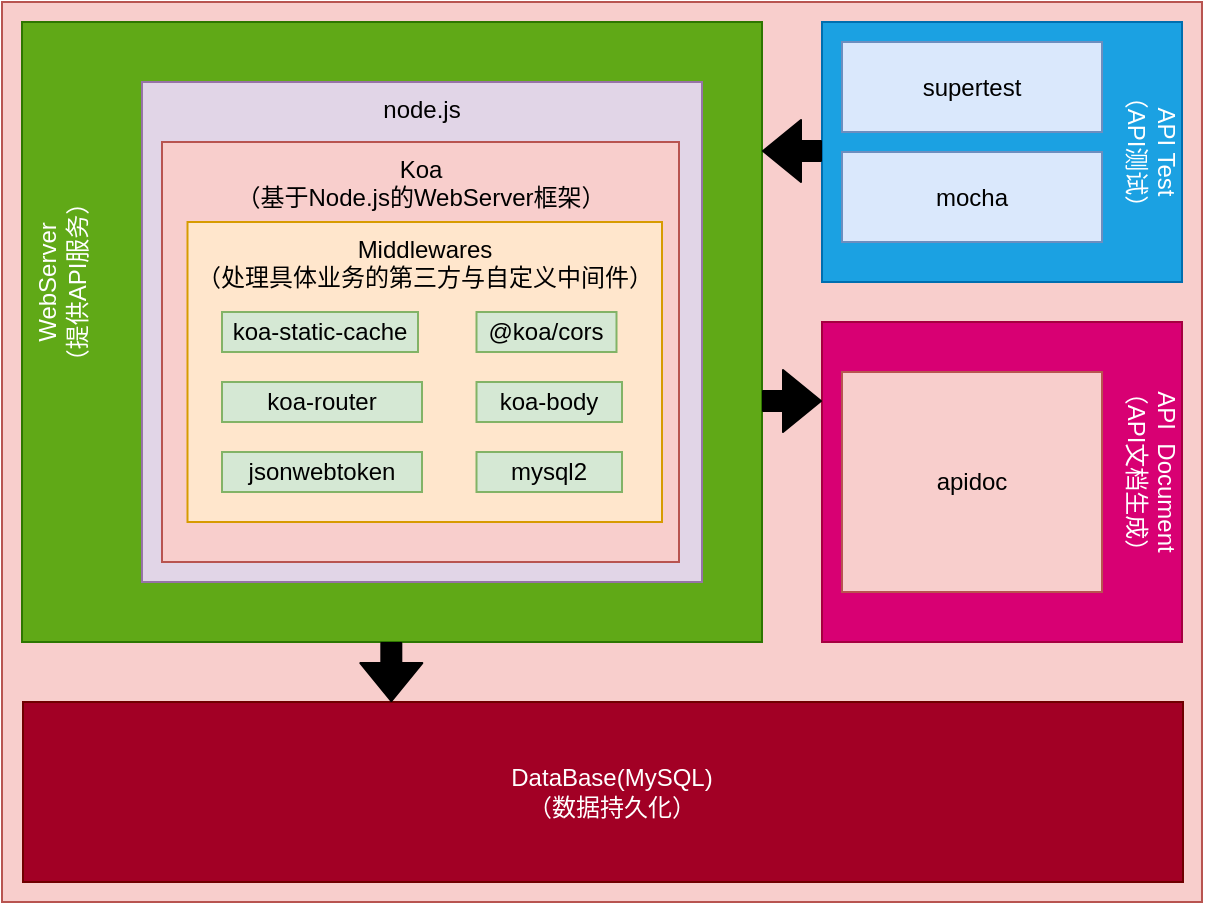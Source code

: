 <mxfile pages="1">
    <diagram id="bZt9UJ9Iiwol7YGJl0LJ" name="Page-1">
        <mxGraphModel dx="748" dy="635" grid="1" gridSize="10" guides="1" tooltips="1" connect="1" arrows="1" fold="1" page="1" pageScale="1" pageWidth="850" pageHeight="1100" math="0" shadow="0">
            <root>
                <mxCell id="0"/>
                <mxCell id="1" parent="0"/>
                <mxCell id="11" value="" style="rounded=0;whiteSpace=wrap;html=1;fillColor=#f8cecc;strokeColor=#b85450;" parent="1" vertex="1">
                    <mxGeometry x="40" y="40" width="600" height="450" as="geometry"/>
                </mxCell>
                <mxCell id="7" value="" style="rounded=0;whiteSpace=wrap;html=1;fillColor=#60a917;strokeColor=#2D7600;fontColor=#ffffff;" parent="1" vertex="1">
                    <mxGeometry x="50" y="50" width="370" height="310" as="geometry"/>
                </mxCell>
                <mxCell id="12" value="" style="rounded=0;whiteSpace=wrap;html=1;fillColor=#d80073;strokeColor=#A50040;fontColor=#ffffff;" parent="1" vertex="1">
                    <mxGeometry x="450" y="200" width="180" height="160" as="geometry"/>
                </mxCell>
                <mxCell id="13" value="" style="rounded=0;whiteSpace=wrap;html=1;fillColor=#a20025;strokeColor=#6F0000;fontColor=#ffffff;" parent="1" vertex="1">
                    <mxGeometry x="50.5" y="390" width="580" height="90" as="geometry"/>
                </mxCell>
                <mxCell id="14" value="WebServer&lt;br&gt;（提供API服务）" style="text;html=1;strokeColor=none;fillColor=none;align=center;verticalAlign=middle;whiteSpace=wrap;rounded=0;horizontal=0;fontColor=#FFFFFF;" parent="1" vertex="1">
                    <mxGeometry x="40" y="110" width="60" height="140" as="geometry"/>
                </mxCell>
                <mxCell id="15" value="API&amp;nbsp; Document&lt;br&gt;（API文档生成）" style="text;html=1;strokeColor=none;fillColor=none;align=center;verticalAlign=middle;whiteSpace=wrap;rounded=0;horizontal=0;direction=west;flipH=1;flipV=1;rotation=-180;fontColor=#FFFFFF;" parent="1" vertex="1">
                    <mxGeometry x="590" y="210" width="50" height="130" as="geometry"/>
                </mxCell>
                <mxCell id="16" value="DataBase(MySQL)&lt;br&gt;（数据持久化）" style="text;html=1;strokeColor=none;fillColor=none;align=center;verticalAlign=middle;whiteSpace=wrap;rounded=0;fontColor=#FFFFFF;" parent="1" vertex="1">
                    <mxGeometry x="260" y="425" width="170" height="20" as="geometry"/>
                </mxCell>
                <mxCell id="18" value="" style="shape=flexArrow;endArrow=classic;html=1;labelBackgroundColor=#000000;fillColor=#000000;" parent="1" edge="1">
                    <mxGeometry width="50" height="50" relative="1" as="geometry">
                        <mxPoint x="234.66" y="360" as="sourcePoint"/>
                        <mxPoint x="234.66" y="390" as="targetPoint"/>
                    </mxGeometry>
                </mxCell>
                <mxCell id="19" value="" style="shape=flexArrow;endArrow=classic;html=1;labelBackgroundColor=#000000;fillColor=#000000;" parent="1" edge="1">
                    <mxGeometry width="50" height="50" relative="1" as="geometry">
                        <mxPoint x="420" y="239.5" as="sourcePoint"/>
                        <mxPoint x="450" y="239.5" as="targetPoint"/>
                    </mxGeometry>
                </mxCell>
                <mxCell id="21" value="node.js" style="rounded=0;whiteSpace=wrap;html=1;verticalAlign=top;fillColor=#e1d5e7;strokeColor=#9673a6;" parent="1" vertex="1">
                    <mxGeometry x="110" y="80" width="280" height="250" as="geometry"/>
                </mxCell>
                <mxCell id="22" value="Koa&lt;br&gt;（基于Node.js的WebServer框架）" style="rounded=0;whiteSpace=wrap;html=1;verticalAlign=top;fillColor=#f8cecc;strokeColor=#b85450;" parent="1" vertex="1">
                    <mxGeometry x="120" y="110" width="258.5" height="210" as="geometry"/>
                </mxCell>
                <mxCell id="30" value="" style="rounded=0;whiteSpace=wrap;html=1;fillColor=#1ba1e2;strokeColor=#006EAF;fontColor=#ffffff;" parent="1" vertex="1">
                    <mxGeometry x="450" y="50" width="180" height="130" as="geometry"/>
                </mxCell>
                <mxCell id="31" value="API Test&lt;br&gt;（API测试）" style="text;html=1;strokeColor=none;fillColor=none;align=center;verticalAlign=middle;whiteSpace=wrap;rounded=0;horizontal=0;direction=west;flipH=1;flipV=1;rotation=-180;fontColor=#FFFFFF;" parent="1" vertex="1">
                    <mxGeometry x="590" y="50" width="50" height="130" as="geometry"/>
                </mxCell>
                <mxCell id="32" value="" style="shape=flexArrow;endArrow=classic;html=1;labelBackgroundColor=#000000;fillColor=#000000;" parent="1" edge="1">
                    <mxGeometry width="50" height="50" relative="1" as="geometry">
                        <mxPoint x="450" y="114.5" as="sourcePoint"/>
                        <mxPoint x="420" y="114.5" as="targetPoint"/>
                    </mxGeometry>
                </mxCell>
                <mxCell id="33" value="supertest" style="rounded=0;whiteSpace=wrap;html=1;fillColor=#dae8fc;strokeColor=#6c8ebf;" parent="1" vertex="1">
                    <mxGeometry x="460" y="60" width="130" height="45" as="geometry"/>
                </mxCell>
                <mxCell id="34" value="mocha" style="rounded=0;whiteSpace=wrap;html=1;fillColor=#dae8fc;strokeColor=#6c8ebf;" parent="1" vertex="1">
                    <mxGeometry x="460" y="115" width="130" height="45" as="geometry"/>
                </mxCell>
                <mxCell id="35" value="apidoc" style="rounded=0;whiteSpace=wrap;html=1;fillColor=#f8cecc;strokeColor=#b85450;" parent="1" vertex="1">
                    <mxGeometry x="460" y="225" width="130" height="110" as="geometry"/>
                </mxCell>
                <mxCell id="36" value="Middlewares&lt;br&gt;（处理具体业务的第三方与自定义中间件）" style="rounded=0;whiteSpace=wrap;html=1;verticalAlign=top;fillColor=#ffe6cc;strokeColor=#d79b00;" parent="1" vertex="1">
                    <mxGeometry x="132.75" y="150" width="237.25" height="150" as="geometry"/>
                </mxCell>
                <mxCell id="24" value="@koa/cors" style="rounded=0;whiteSpace=wrap;html=1;fillColor=#d5e8d4;strokeColor=#82b366;" parent="1" vertex="1">
                    <mxGeometry x="277.25" y="195" width="70" height="20" as="geometry"/>
                </mxCell>
                <mxCell id="25" value="jsonwebtoken" style="rounded=0;whiteSpace=wrap;html=1;fillColor=#d5e8d4;strokeColor=#82b366;" parent="1" vertex="1">
                    <mxGeometry x="150" y="265" width="100" height="20" as="geometry"/>
                </mxCell>
                <mxCell id="26" value="koa-body" style="rounded=0;whiteSpace=wrap;html=1;fillColor=#d5e8d4;strokeColor=#82b366;" parent="1" vertex="1">
                    <mxGeometry x="277.25" y="230" width="72.75" height="20" as="geometry"/>
                </mxCell>
                <mxCell id="27" value="koa-router" style="rounded=0;whiteSpace=wrap;html=1;fillColor=#d5e8d4;strokeColor=#82b366;" parent="1" vertex="1">
                    <mxGeometry x="150" y="230" width="100" height="20" as="geometry"/>
                </mxCell>
                <mxCell id="28" value="koa-static-cache" style="rounded=0;whiteSpace=wrap;html=1;fillColor=#d5e8d4;strokeColor=#82b366;" parent="1" vertex="1">
                    <mxGeometry x="150" y="195" width="98" height="20" as="geometry"/>
                </mxCell>
                <mxCell id="29" value="mysql2" style="rounded=0;whiteSpace=wrap;html=1;fillColor=#d5e8d4;strokeColor=#82b366;" parent="1" vertex="1">
                    <mxGeometry x="277.25" y="265" width="72.75" height="20" as="geometry"/>
                </mxCell>
            </root>
        </mxGraphModel>
    </diagram>
</mxfile>